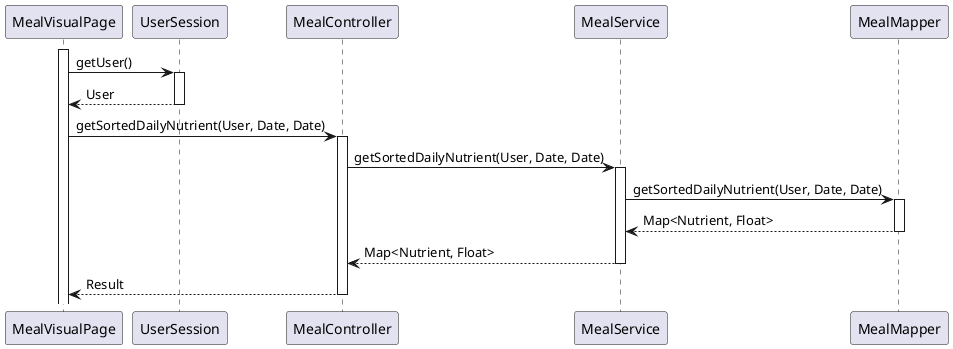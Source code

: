 @startuml
activate MealVisualPage
MealVisualPage -> UserSession: getUser()
activate UserSession
UserSession --> MealVisualPage: User
deactivate UserSession

MealVisualPage -> MealController: getSortedDailyNutrient(User, Date, Date)
activate MealController

MealController -> MealService: getSortedDailyNutrient(User, Date, Date)
activate MealService

MealService -> MealMapper: getSortedDailyNutrient(User, Date, Date)
activate MealMapper

MealMapper --> MealService: Map<Nutrient, Float>
deactivate MealMapper

MealService --> MealController: Map<Nutrient, Float>
deactivate MealService

MealController --> MealVisualPage: Result
deactivate MealController
@enduml
